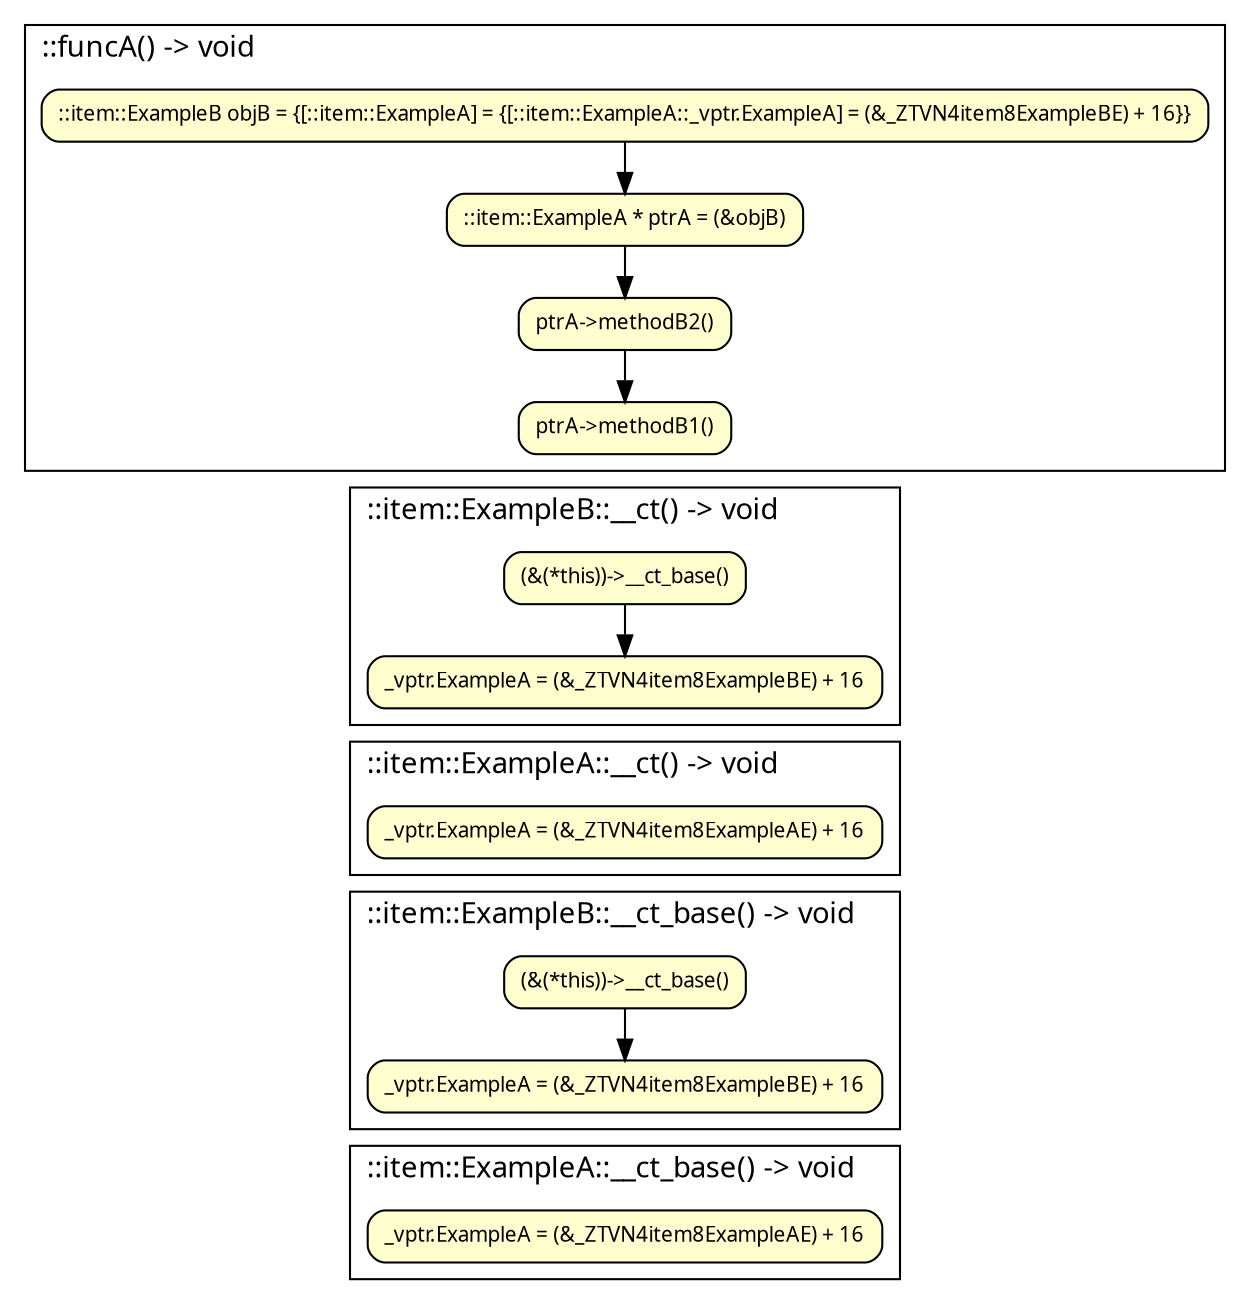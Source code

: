 digraph {
	fontname="SansSerif,sans-serif" labeljust=l nojustify=true ranksep=0.35
	node [fillcolor="#fefece" fontname="SansSerif,sans-serif" fontsize=10 height=0.35 shape=box style="filled, rounded"]
	subgraph cluster_item_0 {
		graph [label="::funcA() -> void"]
		item_1 [label="::item::ExampleB objB = {[::item::ExampleA] = {[::item::ExampleA::_vptr.ExampleA] = (&_ZTVN4item8ExampleBE) + 16}}"]
		item_2 [label="::item::ExampleA * ptrA = (&objB)"]
		item_1 -> item_2
		item_3 [label="ptrA->methodB2()"]
		item_2 -> item_3
		item_4 [label="ptrA->methodB1()"]
		item_3 -> item_4
	}
	subgraph cluster_item_5 {
		graph [label="::item::ExampleA::methodB1() -> void"]
	}
	subgraph cluster_item_6 {
		graph [label="::item::ExampleB::methodB1() -> void"]
	}
	subgraph cluster_item_7 {
		graph [label="::item::ExampleA::methodB2() -> void"]
	}
	subgraph cluster_item_8 {
		graph [label="::item::ExampleB::methodB2() -> void"]
	}
	subgraph cluster_item_9 {
		graph [label="::item::ExampleB::__ct() -> void"]
		item_10 [label="(&(*this))->__ct_base()"]
		item_11 [label="_vptr.ExampleA = (&_ZTVN4item8ExampleBE) + 16"]
		item_10 -> item_11
	}
	item_4 -> item_10 [style=invis]
	subgraph cluster_item_12 {
		graph [label="::item::ExampleA::__ct() -> void"]
		item_13 [label="_vptr.ExampleA = (&_ZTVN4item8ExampleAE) + 16"]
	}
	item_11 -> item_13 [style=invis]
	subgraph cluster_item_14 {
		graph [label="::item::ExampleB::__ct_base() -> void"]
		item_15 [label="(&(*this))->__ct_base()"]
		item_16 [label="_vptr.ExampleA = (&_ZTVN4item8ExampleBE) + 16"]
		item_15 -> item_16
	}
	item_13 -> item_15 [style=invis]
	subgraph cluster_item_17 {
		graph [label="::item::ExampleA::__ct_base() -> void"]
		item_18 [label="_vptr.ExampleA = (&_ZTVN4item8ExampleAE) + 16"]
	}
	item_16 -> item_18 [style=invis]
	subgraph cluster_item_19 {
		graph [label="::item::ExampleB::__ct_comp() -> void"]
	}
	subgraph cluster_item_20 {
		graph [label="::item::ExampleA::__ct_comp() -> void"]
	}
}
